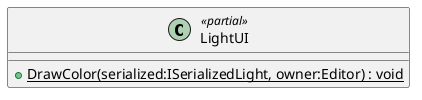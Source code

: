 @startuml
class LightUI <<partial>> {
    + {static} DrawColor(serialized:ISerializedLight, owner:Editor) : void
}
@enduml
